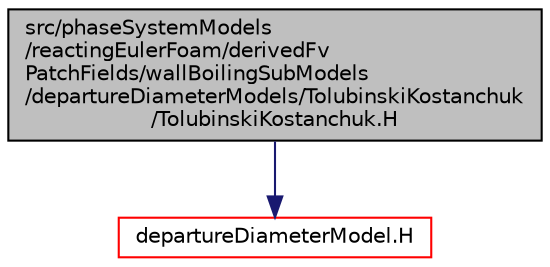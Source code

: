 digraph "src/phaseSystemModels/reactingEulerFoam/derivedFvPatchFields/wallBoilingSubModels/departureDiameterModels/TolubinskiKostanchuk/TolubinskiKostanchuk.H"
{
  bgcolor="transparent";
  edge [fontname="Helvetica",fontsize="10",labelfontname="Helvetica",labelfontsize="10"];
  node [fontname="Helvetica",fontsize="10",shape=record];
  Node1 [label="src/phaseSystemModels\l/reactingEulerFoam/derivedFv\lPatchFields/wallBoilingSubModels\l/departureDiameterModels/TolubinskiKostanchuk\l/TolubinskiKostanchuk.H",height=0.2,width=0.4,color="black", fillcolor="grey75", style="filled" fontcolor="black"];
  Node1 -> Node2 [color="midnightblue",fontsize="10",style="solid",fontname="Helvetica"];
  Node2 [label="departureDiameterModel.H",height=0.2,width=0.4,color="red",URL="$departureDiameterModel_8H.html"];
}
